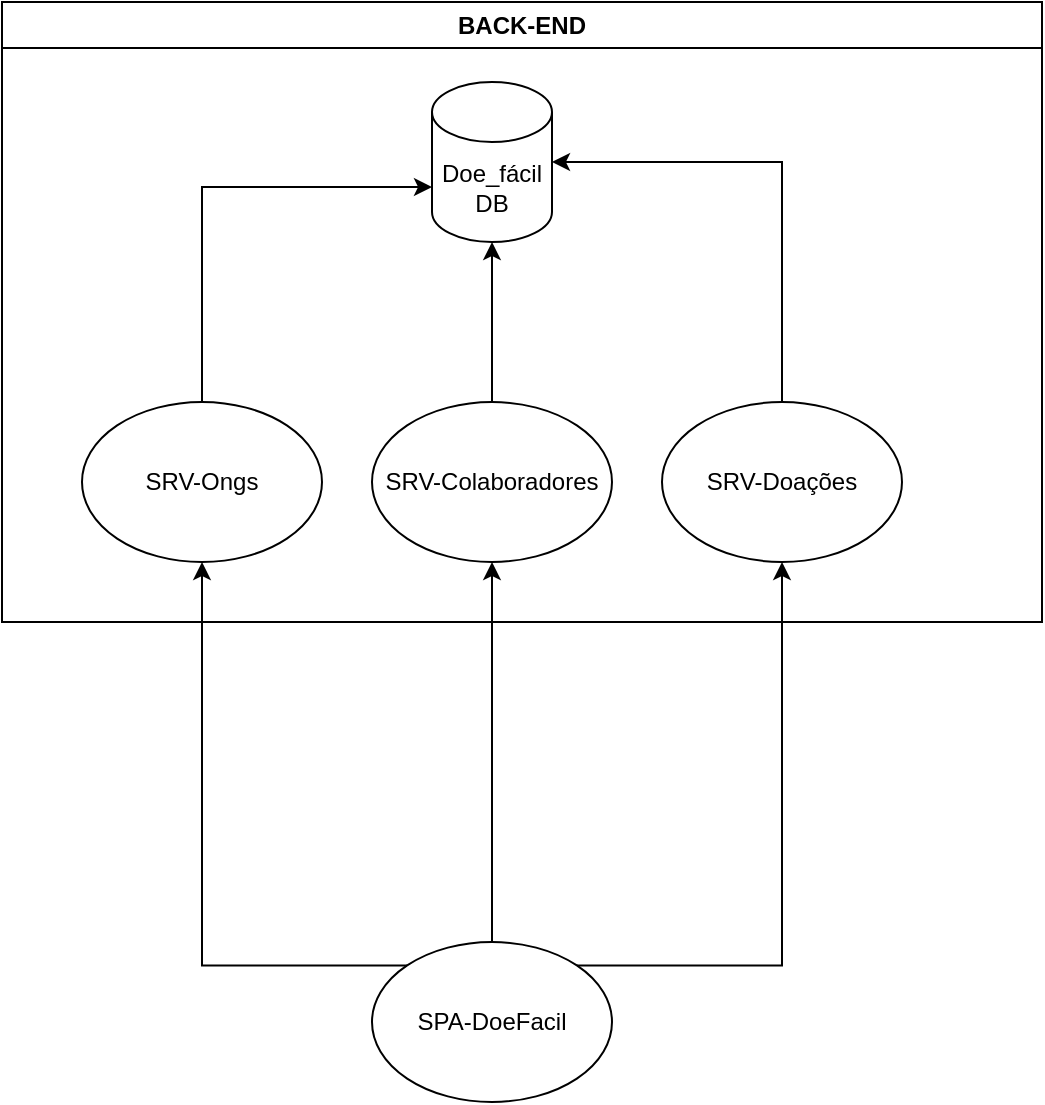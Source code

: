 <mxfile version="28.2.3">
  <diagram name="Page-1" id="hC7Og0QrGPylyiWZxcLo">
    <mxGraphModel dx="872" dy="482" grid="1" gridSize="10" guides="1" tooltips="1" connect="1" arrows="1" fold="1" page="1" pageScale="1" pageWidth="850" pageHeight="1100" math="0" shadow="0">
      <root>
        <mxCell id="0" />
        <mxCell id="1" parent="0" />
        <mxCell id="D8EnfhVbTAUP3HAAXWpM-1" value="Doe_fácil DB" style="shape=cylinder3;whiteSpace=wrap;html=1;boundedLbl=1;backgroundOutline=1;size=15;" vertex="1" parent="1">
          <mxGeometry x="395" y="380" width="60" height="80" as="geometry" />
        </mxCell>
        <mxCell id="D8EnfhVbTAUP3HAAXWpM-2" value="SRV&lt;span style=&quot;background-color: transparent; color: light-dark(rgb(0, 0, 0), rgb(255, 255, 255));&quot;&gt;-Ongs&lt;/span&gt;" style="ellipse;whiteSpace=wrap;html=1;" vertex="1" parent="1">
          <mxGeometry x="220" y="540" width="120" height="80" as="geometry" />
        </mxCell>
        <mxCell id="D8EnfhVbTAUP3HAAXWpM-3" value="SRV&lt;span style=&quot;background-color: transparent; color: light-dark(rgb(0, 0, 0), rgb(255, 255, 255));&quot;&gt;-Colaboradores&lt;/span&gt;" style="ellipse;whiteSpace=wrap;html=1;" vertex="1" parent="1">
          <mxGeometry x="365" y="540" width="120" height="80" as="geometry" />
        </mxCell>
        <mxCell id="D8EnfhVbTAUP3HAAXWpM-4" value="SRV&lt;span style=&quot;background-color: transparent; color: light-dark(rgb(0, 0, 0), rgb(255, 255, 255));&quot;&gt;-Doações&lt;/span&gt;" style="ellipse;whiteSpace=wrap;html=1;" vertex="1" parent="1">
          <mxGeometry x="510" y="540" width="120" height="80" as="geometry" />
        </mxCell>
        <mxCell id="D8EnfhVbTAUP3HAAXWpM-5" value="" style="endArrow=classic;html=1;rounded=0;" edge="1" parent="1" target="D8EnfhVbTAUP3HAAXWpM-1">
          <mxGeometry width="50" height="50" relative="1" as="geometry">
            <mxPoint x="425" y="540" as="sourcePoint" />
            <mxPoint x="480" y="550" as="targetPoint" />
          </mxGeometry>
        </mxCell>
        <mxCell id="D8EnfhVbTAUP3HAAXWpM-7" style="edgeStyle=orthogonalEdgeStyle;rounded=0;orthogonalLoop=1;jettySize=auto;html=1;exitX=0.5;exitY=0;exitDx=0;exitDy=0;entryX=0;entryY=0;entryDx=0;entryDy=52.5;entryPerimeter=0;" edge="1" parent="1" source="D8EnfhVbTAUP3HAAXWpM-2" target="D8EnfhVbTAUP3HAAXWpM-1">
          <mxGeometry relative="1" as="geometry" />
        </mxCell>
        <mxCell id="D8EnfhVbTAUP3HAAXWpM-10" style="edgeStyle=orthogonalEdgeStyle;rounded=0;orthogonalLoop=1;jettySize=auto;html=1;exitX=0.5;exitY=0;exitDx=0;exitDy=0;entryX=1;entryY=0.5;entryDx=0;entryDy=0;entryPerimeter=0;" edge="1" parent="1" source="D8EnfhVbTAUP3HAAXWpM-4" target="D8EnfhVbTAUP3HAAXWpM-1">
          <mxGeometry relative="1" as="geometry" />
        </mxCell>
        <mxCell id="D8EnfhVbTAUP3HAAXWpM-13" value="B&lt;span style=&quot;background-color: transparent; color: light-dark(rgb(0, 0, 0), rgb(255, 255, 255));&quot;&gt;ACK-END&lt;/span&gt;" style="swimlane;whiteSpace=wrap;html=1;" vertex="1" parent="1">
          <mxGeometry x="180" y="340" width="520" height="310" as="geometry" />
        </mxCell>
        <mxCell id="D8EnfhVbTAUP3HAAXWpM-15" style="edgeStyle=orthogonalEdgeStyle;rounded=0;orthogonalLoop=1;jettySize=auto;html=1;exitX=0.5;exitY=0;exitDx=0;exitDy=0;" edge="1" parent="1" source="D8EnfhVbTAUP3HAAXWpM-14" target="D8EnfhVbTAUP3HAAXWpM-3">
          <mxGeometry relative="1" as="geometry" />
        </mxCell>
        <mxCell id="D8EnfhVbTAUP3HAAXWpM-16" style="edgeStyle=orthogonalEdgeStyle;rounded=0;orthogonalLoop=1;jettySize=auto;html=1;exitX=0;exitY=0;exitDx=0;exitDy=0;entryX=0.5;entryY=1;entryDx=0;entryDy=0;" edge="1" parent="1" source="D8EnfhVbTAUP3HAAXWpM-14" target="D8EnfhVbTAUP3HAAXWpM-2">
          <mxGeometry relative="1" as="geometry" />
        </mxCell>
        <mxCell id="D8EnfhVbTAUP3HAAXWpM-17" style="edgeStyle=orthogonalEdgeStyle;rounded=0;orthogonalLoop=1;jettySize=auto;html=1;exitX=1;exitY=0;exitDx=0;exitDy=0;" edge="1" parent="1" source="D8EnfhVbTAUP3HAAXWpM-14" target="D8EnfhVbTAUP3HAAXWpM-4">
          <mxGeometry relative="1" as="geometry" />
        </mxCell>
        <mxCell id="D8EnfhVbTAUP3HAAXWpM-14" value="SPA-DoeFacil" style="ellipse;whiteSpace=wrap;html=1;" vertex="1" parent="1">
          <mxGeometry x="365" y="810" width="120" height="80" as="geometry" />
        </mxCell>
      </root>
    </mxGraphModel>
  </diagram>
</mxfile>
